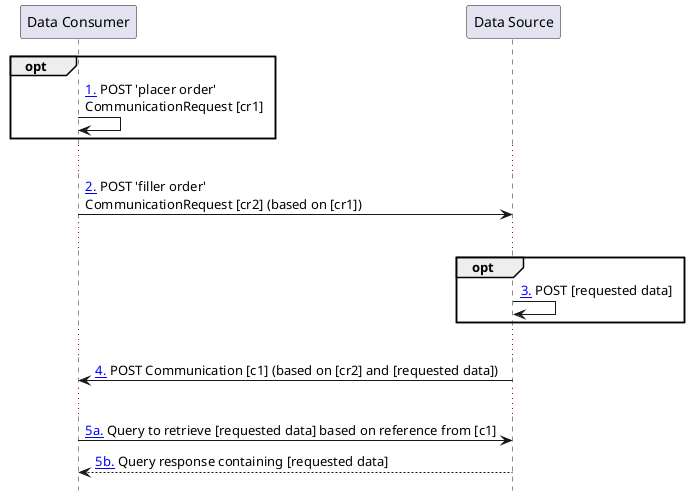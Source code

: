 @startuml
hide footbox
participant "Data Consumer" as Consumer
participant "Data Source" as Source
opt
Consumer -> Consumer: [[#cr-post-b1 1.]] POST 'placer order'\nCommunicationRequest [cr1]
end
...
Consumer -> Source: [[#cr-post-b2 2.]] POST 'filler order'\nCommunicationRequest [cr2] (based on [cr1])
...
opt
Source -> Source: [[#cr-post-b3 3.]] POST [requested data]
end
...
Source -> Consumer: [[#cr-post-b4 4.]] POST Communication [c1] (based on [cr2] and [requested data])
...
Consumer -> Source: [[#cr-post-b5 5a.]] Query to retrieve [requested data] based on reference from [c1]
Consumer <-- Source: [[#cr-post-b5 5b.]] Query response containing [requested data]
@enduml